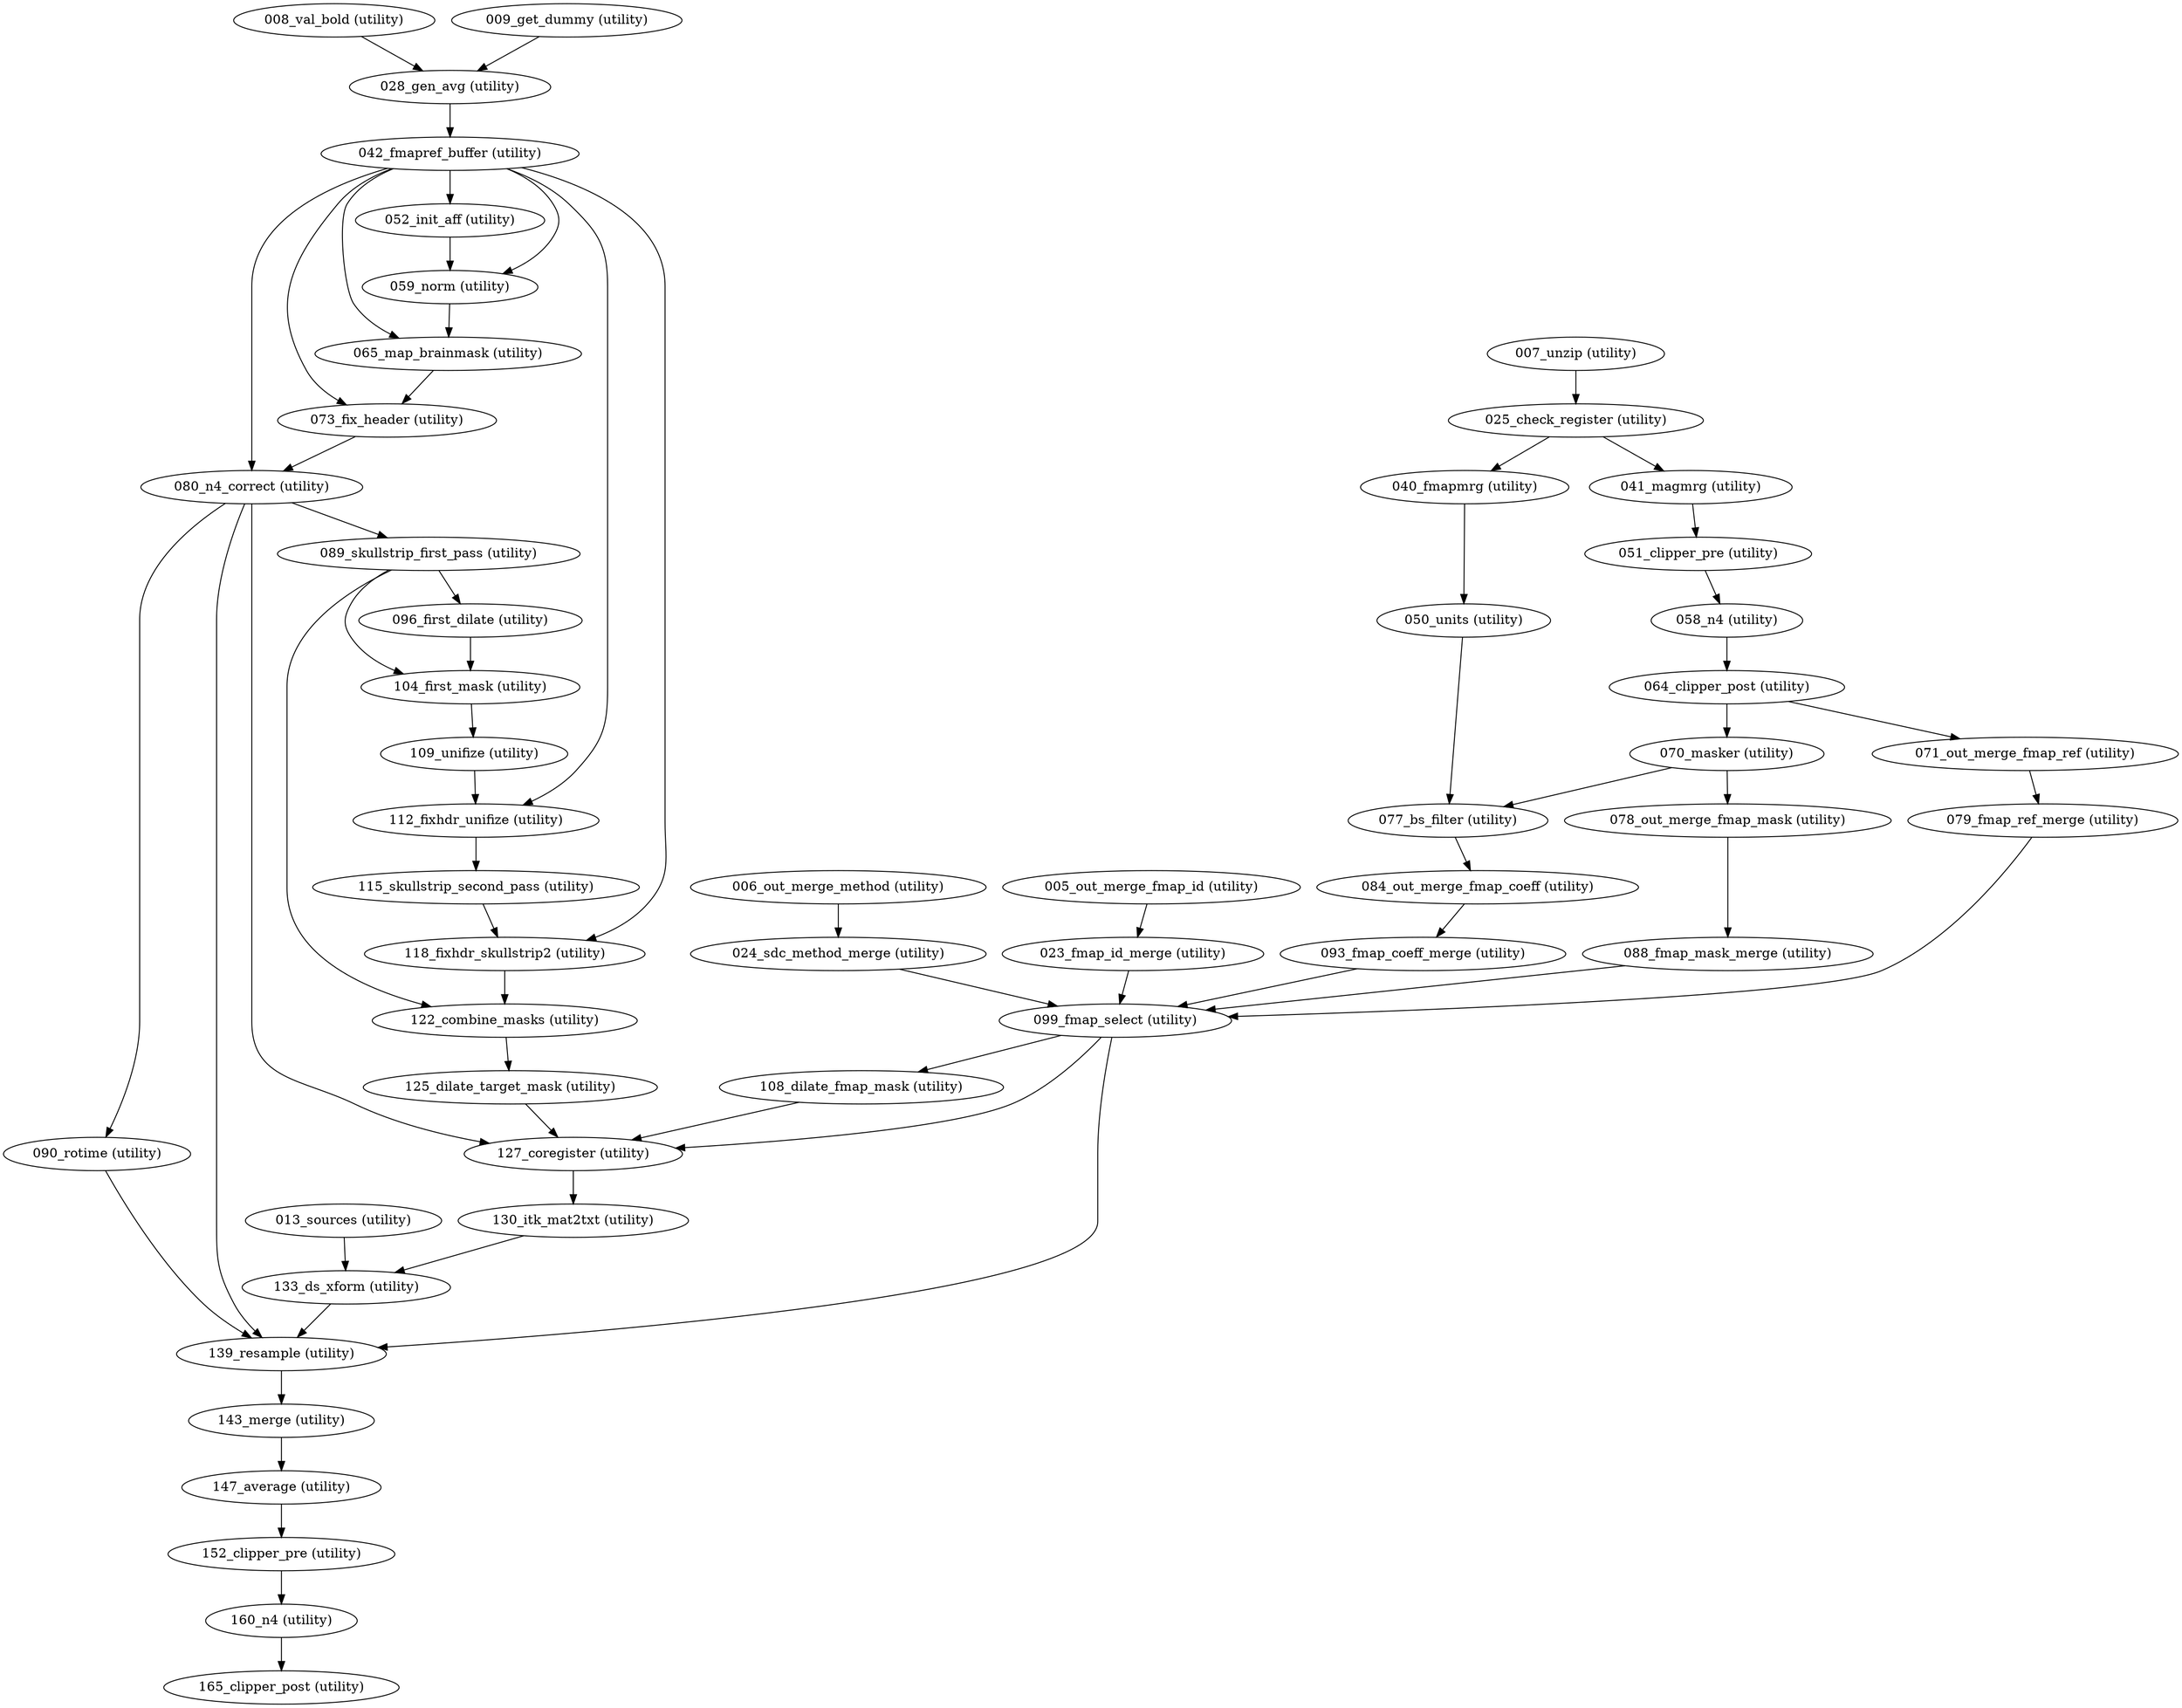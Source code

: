strict digraph {
"160_n4 (utility)";
"165_clipper_post (utility)";
"152_clipper_pre (utility)";
"147_average (utility)";
"143_merge (utility)";
"139_resample (utility)";
"090_rotime (utility)";
"080_n4_correct (utility)";
"127_coregister (utility)";
"089_skullstrip_first_pass (utility)";
"099_fmap_select (utility)";
"108_dilate_fmap_mask (utility)";
"133_ds_xform (utility)";
"073_fix_header (utility)";
"042_fmapref_buffer (utility)";
"065_map_brainmask (utility)";
"059_norm (utility)";
"052_init_aff (utility)";
"118_fixhdr_skullstrip2 (utility)";
"112_fixhdr_unifize (utility)";
"079_fmap_ref_merge (utility)";
"093_fmap_coeff_merge (utility)";
"088_fmap_mask_merge (utility)";
"024_sdc_method_merge (utility)";
"023_fmap_id_merge (utility)";
"013_sources (utility)";
"130_itk_mat2txt (utility)";
"028_gen_avg (utility)";
"071_out_merge_fmap_ref (utility)";
"084_out_merge_fmap_coeff (utility)";
"078_out_merge_fmap_mask (utility)";
"006_out_merge_method (utility)";
"005_out_merge_fmap_id (utility)";
"008_val_bold (utility)";
"009_get_dummy (utility)";
"064_clipper_post (utility)";
"070_masker (utility)";
"077_bs_filter (utility)";
"125_dilate_target_mask (utility)";
"058_n4 (utility)";
"050_units (utility)";
"122_combine_masks (utility)";
"051_clipper_pre (utility)";
"040_fmapmrg (utility)";
"104_first_mask (utility)";
"096_first_dilate (utility)";
"041_magmrg (utility)";
"025_check_register (utility)";
"115_skullstrip_second_pass (utility)";
"007_unzip (utility)";
"109_unifize (utility)";
"160_n4 (utility)" -> "165_clipper_post (utility)";
"152_clipper_pre (utility)" -> "160_n4 (utility)";
"147_average (utility)" -> "152_clipper_pre (utility)";
"143_merge (utility)" -> "147_average (utility)";
"139_resample (utility)" -> "143_merge (utility)";
"090_rotime (utility)" -> "139_resample (utility)";
"080_n4_correct (utility)" -> "139_resample (utility)";
"080_n4_correct (utility)" -> "090_rotime (utility)";
"080_n4_correct (utility)" -> "127_coregister (utility)";
"080_n4_correct (utility)" -> "089_skullstrip_first_pass (utility)";
"127_coregister (utility)" -> "130_itk_mat2txt (utility)";
"089_skullstrip_first_pass (utility)" -> "122_combine_masks (utility)";
"089_skullstrip_first_pass (utility)" -> "104_first_mask (utility)";
"089_skullstrip_first_pass (utility)" -> "096_first_dilate (utility)";
"099_fmap_select (utility)" -> "139_resample (utility)";
"099_fmap_select (utility)" -> "127_coregister (utility)";
"099_fmap_select (utility)" -> "108_dilate_fmap_mask (utility)";
"108_dilate_fmap_mask (utility)" -> "127_coregister (utility)";
"133_ds_xform (utility)" -> "139_resample (utility)";
"073_fix_header (utility)" -> "080_n4_correct (utility)";
"042_fmapref_buffer (utility)" -> "080_n4_correct (utility)";
"042_fmapref_buffer (utility)" -> "073_fix_header (utility)";
"042_fmapref_buffer (utility)" -> "065_map_brainmask (utility)";
"042_fmapref_buffer (utility)" -> "059_norm (utility)";
"042_fmapref_buffer (utility)" -> "052_init_aff (utility)";
"042_fmapref_buffer (utility)" -> "118_fixhdr_skullstrip2 (utility)";
"042_fmapref_buffer (utility)" -> "112_fixhdr_unifize (utility)";
"065_map_brainmask (utility)" -> "073_fix_header (utility)";
"059_norm (utility)" -> "065_map_brainmask (utility)";
"052_init_aff (utility)" -> "059_norm (utility)";
"118_fixhdr_skullstrip2 (utility)" -> "122_combine_masks (utility)";
"112_fixhdr_unifize (utility)" -> "115_skullstrip_second_pass (utility)";
"079_fmap_ref_merge (utility)" -> "099_fmap_select (utility)";
"093_fmap_coeff_merge (utility)" -> "099_fmap_select (utility)";
"088_fmap_mask_merge (utility)" -> "099_fmap_select (utility)";
"024_sdc_method_merge (utility)" -> "099_fmap_select (utility)";
"023_fmap_id_merge (utility)" -> "099_fmap_select (utility)";
"013_sources (utility)" -> "133_ds_xform (utility)";
"130_itk_mat2txt (utility)" -> "133_ds_xform (utility)";
"028_gen_avg (utility)" -> "042_fmapref_buffer (utility)";
"071_out_merge_fmap_ref (utility)" -> "079_fmap_ref_merge (utility)";
"084_out_merge_fmap_coeff (utility)" -> "093_fmap_coeff_merge (utility)";
"078_out_merge_fmap_mask (utility)" -> "088_fmap_mask_merge (utility)";
"006_out_merge_method (utility)" -> "024_sdc_method_merge (utility)";
"005_out_merge_fmap_id (utility)" -> "023_fmap_id_merge (utility)";
"008_val_bold (utility)" -> "028_gen_avg (utility)";
"009_get_dummy (utility)" -> "028_gen_avg (utility)";
"064_clipper_post (utility)" -> "071_out_merge_fmap_ref (utility)";
"064_clipper_post (utility)" -> "070_masker (utility)";
"070_masker (utility)" -> "078_out_merge_fmap_mask (utility)";
"070_masker (utility)" -> "077_bs_filter (utility)";
"077_bs_filter (utility)" -> "084_out_merge_fmap_coeff (utility)";
"125_dilate_target_mask (utility)" -> "127_coregister (utility)";
"058_n4 (utility)" -> "064_clipper_post (utility)";
"050_units (utility)" -> "077_bs_filter (utility)";
"122_combine_masks (utility)" -> "125_dilate_target_mask (utility)";
"051_clipper_pre (utility)" -> "058_n4 (utility)";
"040_fmapmrg (utility)" -> "050_units (utility)";
"104_first_mask (utility)" -> "109_unifize (utility)";
"096_first_dilate (utility)" -> "104_first_mask (utility)";
"041_magmrg (utility)" -> "051_clipper_pre (utility)";
"025_check_register (utility)" -> "040_fmapmrg (utility)";
"025_check_register (utility)" -> "041_magmrg (utility)";
"115_skullstrip_second_pass (utility)" -> "118_fixhdr_skullstrip2 (utility)";
"007_unzip (utility)" -> "025_check_register (utility)";
"109_unifize (utility)" -> "112_fixhdr_unifize (utility)";
}
